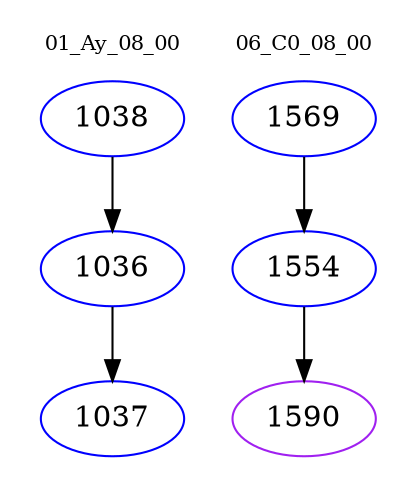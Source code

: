 digraph{
subgraph cluster_0 {
color = white
label = "01_Ay_08_00";
fontsize=10;
T0_1038 [label="1038", color="blue"]
T0_1038 -> T0_1036 [color="black"]
T0_1036 [label="1036", color="blue"]
T0_1036 -> T0_1037 [color="black"]
T0_1037 [label="1037", color="blue"]
}
subgraph cluster_1 {
color = white
label = "06_C0_08_00";
fontsize=10;
T1_1569 [label="1569", color="blue"]
T1_1569 -> T1_1554 [color="black"]
T1_1554 [label="1554", color="blue"]
T1_1554 -> T1_1590 [color="black"]
T1_1590 [label="1590", color="purple"]
}
}
